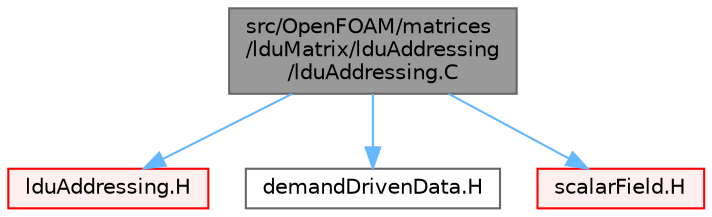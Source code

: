digraph "src/OpenFOAM/matrices/lduMatrix/lduAddressing/lduAddressing.C"
{
 // LATEX_PDF_SIZE
  bgcolor="transparent";
  edge [fontname=Helvetica,fontsize=10,labelfontname=Helvetica,labelfontsize=10];
  node [fontname=Helvetica,fontsize=10,shape=box,height=0.2,width=0.4];
  Node1 [id="Node000001",label="src/OpenFOAM/matrices\l/lduMatrix/lduAddressing\l/lduAddressing.C",height=0.2,width=0.4,color="gray40", fillcolor="grey60", style="filled", fontcolor="black",tooltip=" "];
  Node1 -> Node2 [id="edge1_Node000001_Node000002",color="steelblue1",style="solid",tooltip=" "];
  Node2 [id="Node000002",label="lduAddressing.H",height=0.2,width=0.4,color="red", fillcolor="#FFF0F0", style="filled",URL="$lduAddressing_8H.html",tooltip=" "];
  Node1 -> Node122 [id="edge2_Node000001_Node000122",color="steelblue1",style="solid",tooltip=" "];
  Node122 [id="Node000122",label="demandDrivenData.H",height=0.2,width=0.4,color="grey40", fillcolor="white", style="filled",URL="$demandDrivenData_8H.html",tooltip="Template functions to aid in the implementation of demand driven data."];
  Node1 -> Node123 [id="edge3_Node000001_Node000123",color="steelblue1",style="solid",tooltip=" "];
  Node123 [id="Node000123",label="scalarField.H",height=0.2,width=0.4,color="red", fillcolor="#FFF0F0", style="filled",URL="$scalarField_8H.html",tooltip=" "];
}
